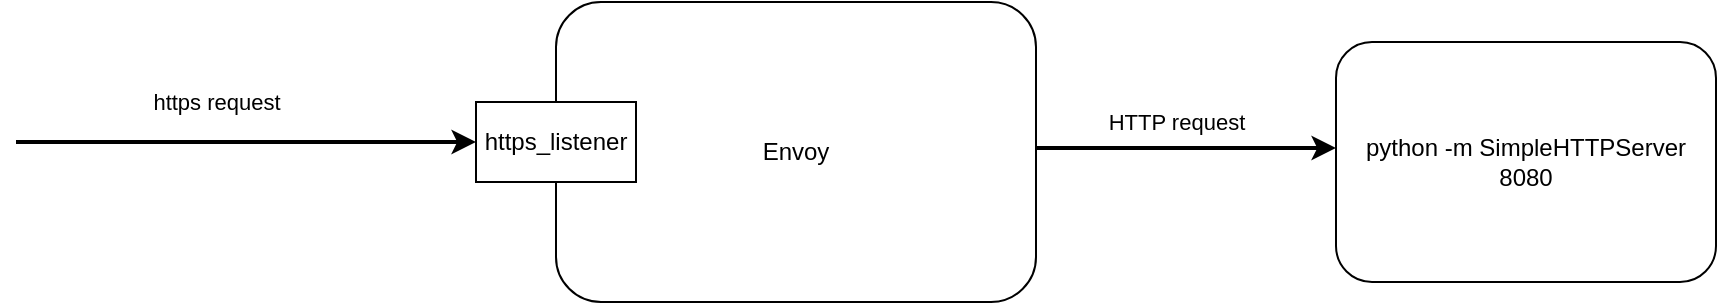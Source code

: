 <mxfile version="14.8.1" type="github" pages="10">
  <diagram id="nLtY8Hj69PPEsJg6S1ez" name="第 1 页">
    <mxGraphModel dx="1550" dy="873" grid="1" gridSize="10" guides="1" tooltips="1" connect="1" arrows="1" fold="1" page="1" pageScale="1" pageWidth="850" pageHeight="1100" math="0" shadow="0">
      <root>
        <mxCell id="0" />
        <mxCell id="1" parent="0" />
        <mxCell id="3uXViX_sLQ8wCvfZ38iT-5" value="HTTP request" style="edgeStyle=orthogonalEdgeStyle;rounded=0;orthogonalLoop=1;jettySize=auto;html=1;entryX=0;entryY=0.442;entryDx=0;entryDy=0;entryPerimeter=0;strokeWidth=2;" parent="1" source="3uXViX_sLQ8wCvfZ38iT-1" target="3uXViX_sLQ8wCvfZ38iT-3" edge="1">
          <mxGeometry x="-0.067" y="13" relative="1" as="geometry">
            <Array as="points">
              <mxPoint x="650" y="403" />
              <mxPoint x="650" y="403" />
            </Array>
            <mxPoint as="offset" />
          </mxGeometry>
        </mxCell>
        <mxCell id="3uXViX_sLQ8wCvfZ38iT-1" value="Envoy" style="rounded=1;whiteSpace=wrap;html=1;" parent="1" vertex="1">
          <mxGeometry x="330" y="330" width="240" height="150" as="geometry" />
        </mxCell>
        <mxCell id="3uXViX_sLQ8wCvfZ38iT-2" value="https_listener" style="rounded=0;whiteSpace=wrap;html=1;" parent="1" vertex="1">
          <mxGeometry x="290" y="380" width="80" height="40" as="geometry" />
        </mxCell>
        <mxCell id="3uXViX_sLQ8wCvfZ38iT-3" value="python -m SimpleHTTPServer 8080" style="rounded=1;whiteSpace=wrap;html=1;" parent="1" vertex="1">
          <mxGeometry x="720" y="350" width="190" height="120" as="geometry" />
        </mxCell>
        <mxCell id="3uXViX_sLQ8wCvfZ38iT-4" value="https request" style="endArrow=classic;html=1;entryX=0;entryY=0.5;entryDx=0;entryDy=0;strokeWidth=2;" parent="1" target="3uXViX_sLQ8wCvfZ38iT-2" edge="1">
          <mxGeometry x="-0.13" y="20" width="50" height="50" relative="1" as="geometry">
            <mxPoint x="60" y="400" as="sourcePoint" />
            <mxPoint x="190" y="380" as="targetPoint" />
            <mxPoint as="offset" />
          </mxGeometry>
        </mxCell>
      </root>
    </mxGraphModel>
  </diagram>
  <diagram id="JSiSeX8E5LV64Q3Y_AWN" name="ssl_socket:doWrite">
    <mxGraphModel dx="2400" dy="873" grid="1" gridSize="10" guides="1" tooltips="1" connect="1" arrows="1" fold="1" page="1" pageScale="1" pageWidth="850" pageHeight="1100" math="0" shadow="0">
      <root>
        <mxCell id="e7_GD7eOSDBozC1kWINu-0" />
        <mxCell id="e7_GD7eOSDBozC1kWINu-1" parent="e7_GD7eOSDBozC1kWINu-0" />
        <mxCell id="e7_GD7eOSDBozC1kWINu-14" value="&lt;font style=&quot;font-size: 14px&quot;&gt;SSL_write&lt;/font&gt;" style="edgeStyle=orthogonalEdgeStyle;rounded=0;orthogonalLoop=1;jettySize=auto;html=1;entryX=0;entryY=0.5;entryDx=0;entryDy=0;strokeWidth=2;curved=1;exitX=1;exitY=0.5;exitDx=0;exitDy=0;startArrow=none;" parent="e7_GD7eOSDBozC1kWINu-1" source="e7_GD7eOSDBozC1kWINu-15" target="e7_GD7eOSDBozC1kWINu-13" edge="1">
          <mxGeometry x="0.024" relative="1" as="geometry">
            <Array as="points">
              <mxPoint x="220" y="210" />
              <mxPoint x="520" y="210" />
            </Array>
            <mxPoint as="offset" />
          </mxGeometry>
        </mxCell>
        <mxCell id="e7_GD7eOSDBozC1kWINu-10" value="write_buffer" style="ellipse;whiteSpace=wrap;html=1;" parent="e7_GD7eOSDBozC1kWINu-1" vertex="1">
          <mxGeometry x="-40" y="290" width="120" height="80" as="geometry" />
        </mxCell>
        <mxCell id="e7_GD7eOSDBozC1kWINu-13" value="" style="ellipse;whiteSpace=wrap;html=1;" parent="e7_GD7eOSDBozC1kWINu-1" vertex="1">
          <mxGeometry x="540" y="170" width="120" height="80" as="geometry" />
        </mxCell>
        <mxCell id="e7_GD7eOSDBozC1kWINu-15" value="bytes_to_write&lt;br&gt;0-16384&lt;br&gt;byte" style="whiteSpace=wrap;html=1;aspect=fixed;" parent="e7_GD7eOSDBozC1kWINu-1" vertex="1">
          <mxGeometry x="170" y="185" width="50" height="50" as="geometry" />
        </mxCell>
        <mxCell id="e7_GD7eOSDBozC1kWINu-16" value="" style="edgeStyle=orthogonalEdgeStyle;rounded=0;orthogonalLoop=1;jettySize=auto;html=1;entryX=0;entryY=0.5;entryDx=0;entryDy=0;strokeWidth=2;curved=1;exitX=0.5;exitY=0;exitDx=0;exitDy=0;endArrow=none;" parent="e7_GD7eOSDBozC1kWINu-1" source="e7_GD7eOSDBozC1kWINu-10" target="e7_GD7eOSDBozC1kWINu-15" edge="1">
          <mxGeometry x="0.024" relative="1" as="geometry">
            <mxPoint x="120" y="270" as="sourcePoint" />
            <mxPoint x="460" y="200" as="targetPoint" />
            <Array as="points" />
            <mxPoint as="offset" />
          </mxGeometry>
        </mxCell>
      </root>
    </mxGraphModel>
  </diagram>
  <diagram id="Z9ThjN-7rH9RnOkXwcbS" name="ownImpl::add">
    <mxGraphModel dx="1550" dy="873" grid="1" gridSize="10" guides="1" tooltips="1" connect="1" arrows="1" fold="1" page="1" pageScale="1" pageWidth="850" pageHeight="1100" math="0" shadow="0">
      <root>
        <mxCell id="voqvRQoNVCqCnwEsyK4m-0" />
        <mxCell id="voqvRQoNVCqCnwEsyK4m-1" parent="voqvRQoNVCqCnwEsyK4m-0" />
        <mxCell id="voqvRQoNVCqCnwEsyK4m-2" value="slices.front()" style="rounded=1;arcSize=10;whiteSpace=wrap;html=1;align=center;" vertex="1" parent="voqvRQoNVCqCnwEsyK4m-1">
          <mxGeometry x="110" y="580" width="100" height="40" as="geometry" />
        </mxCell>
        <mxCell id="voqvRQoNVCqCnwEsyK4m-4" value="slice" style="rounded=1;arcSize=10;whiteSpace=wrap;html=1;align=center;" vertex="1" parent="voqvRQoNVCqCnwEsyK4m-1">
          <mxGeometry x="210" y="580" width="100" height="40" as="geometry" />
        </mxCell>
        <mxCell id="voqvRQoNVCqCnwEsyK4m-5" value="slices.back()" style="rounded=1;arcSize=10;whiteSpace=wrap;html=1;align=center;" vertex="1" parent="voqvRQoNVCqCnwEsyK4m-1">
          <mxGeometry x="360" y="580" width="100" height="40" as="geometry" />
        </mxCell>
        <mxCell id="voqvRQoNVCqCnwEsyK4m-6" value="" style="endArrow=none;dashed=1;html=1;dashPattern=1 3;strokeWidth=2;exitX=1;exitY=0.5;exitDx=0;exitDy=0;" edge="1" parent="voqvRQoNVCqCnwEsyK4m-1" source="voqvRQoNVCqCnwEsyK4m-4">
          <mxGeometry width="50" height="50" relative="1" as="geometry">
            <mxPoint x="310" y="630" as="sourcePoint" />
            <mxPoint x="360" y="600" as="targetPoint" />
          </mxGeometry>
        </mxCell>
        <mxCell id="7aOPlL7xpSW8owl29RFu-5" value="Slice::append()" style="edgeStyle=orthogonalEdgeStyle;rounded=0;orthogonalLoop=1;jettySize=auto;html=1;curved=1;" edge="1" parent="voqvRQoNVCqCnwEsyK4m-1" source="7aOPlL7xpSW8owl29RFu-0" target="7aOPlL7xpSW8owl29RFu-4">
          <mxGeometry x="0.049" y="10" relative="1" as="geometry">
            <mxPoint as="offset" />
          </mxGeometry>
        </mxCell>
        <mxCell id="7aOPlL7xpSW8owl29RFu-0" value="data_to_add" style="ellipse;whiteSpace=wrap;html=1;" vertex="1" parent="voqvRQoNVCqCnwEsyK4m-1">
          <mxGeometry x="791" y="410" width="120" height="40" as="geometry" />
        </mxCell>
        <mxCell id="7aOPlL7xpSW8owl29RFu-1" value="Data Size Z" style="endArrow=classic;startArrow=classic;html=1;strokeWidth=2;" edge="1" parent="voqvRQoNVCqCnwEsyK4m-1">
          <mxGeometry width="50" height="50" relative="1" as="geometry">
            <mxPoint x="791" y="470" as="sourcePoint" />
            <mxPoint x="911" y="470" as="targetPoint" />
          </mxGeometry>
        </mxCell>
        <mxCell id="7aOPlL7xpSW8owl29RFu-2" value="" style="endArrow=none;html=1;strokeWidth=2;" edge="1" parent="voqvRQoNVCqCnwEsyK4m-1">
          <mxGeometry width="50" height="50" relative="1" as="geometry">
            <mxPoint x="790" y="480" as="sourcePoint" />
            <mxPoint x="790" y="400" as="targetPoint" />
          </mxGeometry>
        </mxCell>
        <mxCell id="7aOPlL7xpSW8owl29RFu-3" value="" style="endArrow=none;html=1;strokeWidth=2;" edge="1" parent="voqvRQoNVCqCnwEsyK4m-1">
          <mxGeometry width="50" height="50" relative="1" as="geometry">
            <mxPoint x="911" y="480" as="sourcePoint" />
            <mxPoint x="911" y="400" as="targetPoint" />
          </mxGeometry>
        </mxCell>
        <mxCell id="7aOPlL7xpSW8owl29RFu-4" value="newSlice_1" style="rounded=1;arcSize=10;whiteSpace=wrap;html=1;align=center;" vertex="1" parent="voqvRQoNVCqCnwEsyK4m-1">
          <mxGeometry x="460" y="580" width="119" height="40" as="geometry" />
        </mxCell>
        <mxCell id="7aOPlL7xpSW8owl29RFu-6" value="" style="endArrow=none;html=1;strokeWidth=2;" edge="1" parent="voqvRQoNVCqCnwEsyK4m-1">
          <mxGeometry width="50" height="50" relative="1" as="geometry">
            <mxPoint x="460" y="690" as="sourcePoint" />
            <mxPoint x="460" y="560" as="targetPoint" />
          </mxGeometry>
        </mxCell>
        <mxCell id="7aOPlL7xpSW8owl29RFu-7" value="" style="endArrow=none;html=1;strokeWidth=2;" edge="1" parent="voqvRQoNVCqCnwEsyK4m-1">
          <mxGeometry width="50" height="50" relative="1" as="geometry">
            <mxPoint x="579" y="660" as="sourcePoint" />
            <mxPoint x="579" y="560" as="targetPoint" />
          </mxGeometry>
        </mxCell>
        <mxCell id="7aOPlL7xpSW8owl29RFu-8" value="1-16384byte" style="endArrow=classic;startArrow=classic;html=1;strokeWidth=2;" edge="1" parent="voqvRQoNVCqCnwEsyK4m-1">
          <mxGeometry width="50" height="50" relative="1" as="geometry">
            <mxPoint x="460" y="640" as="sourcePoint" />
            <mxPoint x="580" y="640" as="targetPoint" />
          </mxGeometry>
        </mxCell>
        <mxCell id="7aOPlL7xpSW8owl29RFu-9" value="newSlice_N" style="rounded=1;arcSize=10;whiteSpace=wrap;html=1;align=center;" vertex="1" parent="voqvRQoNVCqCnwEsyK4m-1">
          <mxGeometry x="630" y="580" width="119" height="40" as="geometry" />
        </mxCell>
        <mxCell id="7aOPlL7xpSW8owl29RFu-10" value="" style="endArrow=none;dashed=1;html=1;dashPattern=1 3;strokeWidth=2;exitX=1;exitY=0.5;exitDx=0;exitDy=0;" edge="1" parent="voqvRQoNVCqCnwEsyK4m-1">
          <mxGeometry width="50" height="50" relative="1" as="geometry">
            <mxPoint x="579" y="601" as="sourcePoint" />
            <mxPoint x="629" y="601" as="targetPoint" />
          </mxGeometry>
        </mxCell>
        <mxCell id="7aOPlL7xpSW8owl29RFu-11" value="" style="endArrow=none;html=1;strokeWidth=2;" edge="1" parent="voqvRQoNVCqCnwEsyK4m-1">
          <mxGeometry width="50" height="50" relative="1" as="geometry">
            <mxPoint x="749" y="690" as="sourcePoint" />
            <mxPoint x="749" y="560" as="targetPoint" />
          </mxGeometry>
        </mxCell>
        <mxCell id="7aOPlL7xpSW8owl29RFu-13" value="Data Size Z" style="endArrow=classic;startArrow=classic;html=1;strokeWidth=2;" edge="1" parent="voqvRQoNVCqCnwEsyK4m-1">
          <mxGeometry width="50" height="50" relative="1" as="geometry">
            <mxPoint x="459" y="670" as="sourcePoint" />
            <mxPoint x="750" y="670" as="targetPoint" />
          </mxGeometry>
        </mxCell>
      </root>
    </mxGraphModel>
  </diagram>
  <diagram id="JiRQma36DXL6pRSdFL76" name="ownImpl::prepend">
    <mxGraphModel dx="1069" dy="602" grid="1" gridSize="10" guides="1" tooltips="1" connect="1" arrows="1" fold="1" page="1" pageScale="1" pageWidth="850" pageHeight="1100" math="0" shadow="0">
      <root>
        <mxCell id="SzzxfLrD2K4wg-JrtDp_-0" />
        <mxCell id="SzzxfLrD2K4wg-JrtDp_-1" parent="SzzxfLrD2K4wg-JrtDp_-0" />
        <mxCell id="lIyY_EF6T0hws5WLEW1w-0" value="slices.front()" style="rounded=1;arcSize=10;whiteSpace=wrap;html=1;align=center;" vertex="1" parent="SzzxfLrD2K4wg-JrtDp_-1">
          <mxGeometry x="600" y="520" width="100" height="40" as="geometry" />
        </mxCell>
        <mxCell id="lIyY_EF6T0hws5WLEW1w-1" value="slice" style="rounded=1;arcSize=10;whiteSpace=wrap;html=1;align=center;" vertex="1" parent="SzzxfLrD2K4wg-JrtDp_-1">
          <mxGeometry x="700" y="520" width="100" height="40" as="geometry" />
        </mxCell>
        <mxCell id="lIyY_EF6T0hws5WLEW1w-2" value="slices.back()" style="rounded=1;arcSize=10;whiteSpace=wrap;html=1;align=center;" vertex="1" parent="SzzxfLrD2K4wg-JrtDp_-1">
          <mxGeometry x="850" y="520" width="100" height="40" as="geometry" />
        </mxCell>
        <mxCell id="lIyY_EF6T0hws5WLEW1w-3" value="" style="endArrow=none;dashed=1;html=1;dashPattern=1 3;strokeWidth=2;exitX=1;exitY=0.5;exitDx=0;exitDy=0;" edge="1" parent="SzzxfLrD2K4wg-JrtDp_-1" source="lIyY_EF6T0hws5WLEW1w-1">
          <mxGeometry width="50" height="50" relative="1" as="geometry">
            <mxPoint x="800" y="570" as="sourcePoint" />
            <mxPoint x="850" y="540" as="targetPoint" />
          </mxGeometry>
        </mxCell>
        <mxCell id="lIyY_EF6T0hws5WLEW1w-17" value="slice::prepend" style="edgeStyle=orthogonalEdgeStyle;curved=1;rounded=0;orthogonalLoop=1;jettySize=auto;html=1;entryX=0.415;entryY=0.047;entryDx=0;entryDy=0;entryPerimeter=0;" edge="1" parent="SzzxfLrD2K4wg-JrtDp_-1" source="lIyY_EF6T0hws5WLEW1w-5" target="lIyY_EF6T0hws5WLEW1w-13">
          <mxGeometry relative="1" as="geometry" />
        </mxCell>
        <mxCell id="lIyY_EF6T0hws5WLEW1w-5" value="data_to_add" style="ellipse;whiteSpace=wrap;html=1;" vertex="1" parent="SzzxfLrD2K4wg-JrtDp_-1">
          <mxGeometry x="642" y="350" width="120" height="40" as="geometry" />
        </mxCell>
        <mxCell id="lIyY_EF6T0hws5WLEW1w-6" value="Data Size Z" style="endArrow=classic;startArrow=classic;html=1;strokeWidth=2;" edge="1" parent="SzzxfLrD2K4wg-JrtDp_-1">
          <mxGeometry width="50" height="50" relative="1" as="geometry">
            <mxPoint x="642" y="410" as="sourcePoint" />
            <mxPoint x="762" y="410" as="targetPoint" />
          </mxGeometry>
        </mxCell>
        <mxCell id="lIyY_EF6T0hws5WLEW1w-7" value="" style="endArrow=none;html=1;strokeWidth=2;" edge="1" parent="SzzxfLrD2K4wg-JrtDp_-1">
          <mxGeometry width="50" height="50" relative="1" as="geometry">
            <mxPoint x="641" y="420" as="sourcePoint" />
            <mxPoint x="641" y="340" as="targetPoint" />
          </mxGeometry>
        </mxCell>
        <mxCell id="lIyY_EF6T0hws5WLEW1w-8" value="" style="endArrow=none;html=1;strokeWidth=2;" edge="1" parent="SzzxfLrD2K4wg-JrtDp_-1">
          <mxGeometry width="50" height="50" relative="1" as="geometry">
            <mxPoint x="762" y="420" as="sourcePoint" />
            <mxPoint x="762" y="340" as="targetPoint" />
          </mxGeometry>
        </mxCell>
        <mxCell id="lIyY_EF6T0hws5WLEW1w-9" value="newSlice_N" style="rounded=1;arcSize=10;whiteSpace=wrap;html=1;align=center;" vertex="1" parent="SzzxfLrD2K4wg-JrtDp_-1">
          <mxGeometry x="311" y="520" width="119" height="40" as="geometry" />
        </mxCell>
        <mxCell id="lIyY_EF6T0hws5WLEW1w-10" value="" style="endArrow=none;html=1;strokeWidth=2;" edge="1" parent="SzzxfLrD2K4wg-JrtDp_-1">
          <mxGeometry width="50" height="50" relative="1" as="geometry">
            <mxPoint x="311" y="630" as="sourcePoint" />
            <mxPoint x="311" y="500" as="targetPoint" />
          </mxGeometry>
        </mxCell>
        <mxCell id="lIyY_EF6T0hws5WLEW1w-11" value="" style="endArrow=none;html=1;strokeWidth=2;" edge="1" parent="SzzxfLrD2K4wg-JrtDp_-1">
          <mxGeometry width="50" height="50" relative="1" as="geometry">
            <mxPoint x="430" y="600" as="sourcePoint" />
            <mxPoint x="430" y="500" as="targetPoint" />
          </mxGeometry>
        </mxCell>
        <mxCell id="lIyY_EF6T0hws5WLEW1w-12" value="1-16384byte" style="endArrow=classic;startArrow=classic;html=1;strokeWidth=2;" edge="1" parent="SzzxfLrD2K4wg-JrtDp_-1">
          <mxGeometry width="50" height="50" relative="1" as="geometry">
            <mxPoint x="311" y="580" as="sourcePoint" />
            <mxPoint x="431" y="580" as="targetPoint" />
          </mxGeometry>
        </mxCell>
        <mxCell id="lIyY_EF6T0hws5WLEW1w-13" value="newSlice_1" style="rounded=1;arcSize=10;whiteSpace=wrap;html=1;align=center;" vertex="1" parent="SzzxfLrD2K4wg-JrtDp_-1">
          <mxGeometry x="481" y="520" width="119" height="40" as="geometry" />
        </mxCell>
        <mxCell id="lIyY_EF6T0hws5WLEW1w-14" value="" style="endArrow=none;dashed=1;html=1;dashPattern=1 3;strokeWidth=2;exitX=1;exitY=0.5;exitDx=0;exitDy=0;" edge="1" parent="SzzxfLrD2K4wg-JrtDp_-1">
          <mxGeometry width="50" height="50" relative="1" as="geometry">
            <mxPoint x="430" y="541" as="sourcePoint" />
            <mxPoint x="480" y="541" as="targetPoint" />
          </mxGeometry>
        </mxCell>
        <mxCell id="lIyY_EF6T0hws5WLEW1w-15" value="" style="endArrow=none;html=1;strokeWidth=2;" edge="1" parent="SzzxfLrD2K4wg-JrtDp_-1">
          <mxGeometry width="50" height="50" relative="1" as="geometry">
            <mxPoint x="600" y="630" as="sourcePoint" />
            <mxPoint x="600" y="500" as="targetPoint" />
          </mxGeometry>
        </mxCell>
        <mxCell id="lIyY_EF6T0hws5WLEW1w-16" value="Data Size Z" style="endArrow=classic;startArrow=classic;html=1;strokeWidth=2;" edge="1" parent="SzzxfLrD2K4wg-JrtDp_-1">
          <mxGeometry width="50" height="50" relative="1" as="geometry">
            <mxPoint x="310" y="610" as="sourcePoint" />
            <mxPoint x="601" y="610" as="targetPoint" />
          </mxGeometry>
        </mxCell>
      </root>
    </mxGraphModel>
  </diagram>
  <diagram id="sp30x4j-ctsvO8vTW5uF" name="ownimpl::copyOut">
    <mxGraphModel dx="1069" dy="602" grid="1" gridSize="10" guides="1" tooltips="1" connect="1" arrows="1" fold="1" page="1" pageScale="1" pageWidth="850" pageHeight="1100" math="0" shadow="0">
      <root>
        <mxCell id="i_8607SwSdhz3Q7oaICT-0" />
        <mxCell id="i_8607SwSdhz3Q7oaICT-1" parent="i_8607SwSdhz3Q7oaICT-0" />
        <mxCell id="NegPWEGKiHEjsJzOgcXM-2" value="memcpy loop1" style="edgeStyle=none;rounded=0;orthogonalLoop=1;jettySize=auto;html=1;entryX=0.172;entryY=-0.015;entryDx=0;entryDy=0;entryPerimeter=0;" edge="1" parent="i_8607SwSdhz3Q7oaICT-1" source="FY75fI-gNinmKitaBytg-0" target="FY75fI-gNinmKitaBytg-8">
          <mxGeometry relative="1" as="geometry" />
        </mxCell>
        <mxCell id="FY75fI-gNinmKitaBytg-0" value="slices.front()" style="rounded=1;arcSize=10;whiteSpace=wrap;html=1;align=center;" vertex="1" parent="i_8607SwSdhz3Q7oaICT-1">
          <mxGeometry x="200" y="310" width="100" height="40" as="geometry" />
        </mxCell>
        <mxCell id="NegPWEGKiHEjsJzOgcXM-3" value="memcpy loop2" style="edgeStyle=none;rounded=0;orthogonalLoop=1;jettySize=auto;html=1;entryX=0.5;entryY=0;entryDx=0;entryDy=0;" edge="1" parent="i_8607SwSdhz3Q7oaICT-1" source="FY75fI-gNinmKitaBytg-1" target="FY75fI-gNinmKitaBytg-8">
          <mxGeometry relative="1" as="geometry" />
        </mxCell>
        <mxCell id="FY75fI-gNinmKitaBytg-1" value="slice" style="rounded=1;arcSize=10;whiteSpace=wrap;html=1;align=center;" vertex="1" parent="i_8607SwSdhz3Q7oaICT-1">
          <mxGeometry x="300" y="310" width="100" height="40" as="geometry" />
        </mxCell>
        <mxCell id="FY75fI-gNinmKitaBytg-2" value="slices.back()" style="rounded=1;arcSize=10;whiteSpace=wrap;html=1;align=center;" vertex="1" parent="i_8607SwSdhz3Q7oaICT-1">
          <mxGeometry x="620" y="310" width="100" height="40" as="geometry" />
        </mxCell>
        <mxCell id="FY75fI-gNinmKitaBytg-3" value="" style="endArrow=none;dashed=1;html=1;dashPattern=1 3;strokeWidth=2;exitX=1;exitY=0.5;exitDx=0;exitDy=0;" edge="1" parent="i_8607SwSdhz3Q7oaICT-1" source="FY75fI-gNinmKitaBytg-1">
          <mxGeometry width="50" height="50" relative="1" as="geometry">
            <mxPoint x="400" y="360" as="sourcePoint" />
            <mxPoint x="450" y="330" as="targetPoint" />
          </mxGeometry>
        </mxCell>
        <mxCell id="FY75fI-gNinmKitaBytg-8" value="slice" style="rounded=1;arcSize=10;whiteSpace=wrap;html=1;align=center;" vertex="1" parent="i_8607SwSdhz3Q7oaICT-1">
          <mxGeometry x="200" y="460" width="300" height="40" as="geometry" />
        </mxCell>
        <mxCell id="FY75fI-gNinmKitaBytg-9" value="" style="endArrow=none;html=1;strokeWidth=2;" edge="1" parent="i_8607SwSdhz3Q7oaICT-1">
          <mxGeometry width="50" height="50" relative="1" as="geometry">
            <mxPoint x="200" y="540" as="sourcePoint" />
            <mxPoint x="200" y="460" as="targetPoint" />
          </mxGeometry>
        </mxCell>
        <mxCell id="FY75fI-gNinmKitaBytg-11" value="" style="endArrow=none;html=1;strokeWidth=2;" edge="1" parent="i_8607SwSdhz3Q7oaICT-1">
          <mxGeometry width="50" height="50" relative="1" as="geometry">
            <mxPoint x="500" y="540" as="sourcePoint" />
            <mxPoint x="500" y="460" as="targetPoint" />
          </mxGeometry>
        </mxCell>
        <mxCell id="NegPWEGKiHEjsJzOgcXM-0" value="Data Size Z" style="endArrow=classic;startArrow=classic;html=1;strokeWidth=2;" edge="1" parent="i_8607SwSdhz3Q7oaICT-1">
          <mxGeometry width="50" height="50" relative="1" as="geometry">
            <mxPoint x="200" y="520" as="sourcePoint" />
            <mxPoint x="500" y="520" as="targetPoint" />
          </mxGeometry>
        </mxCell>
        <mxCell id="NegPWEGKiHEjsJzOgcXM-9" value="memcpy loopN" style="edgeStyle=none;rounded=0;orthogonalLoop=1;jettySize=auto;html=1;" edge="1" parent="i_8607SwSdhz3Q7oaICT-1" source="NegPWEGKiHEjsJzOgcXM-6">
          <mxGeometry relative="1" as="geometry">
            <mxPoint x="500" y="460" as="targetPoint" />
          </mxGeometry>
        </mxCell>
        <mxCell id="NegPWEGKiHEjsJzOgcXM-6" value="slice" style="rounded=1;arcSize=10;whiteSpace=wrap;html=1;align=center;" vertex="1" parent="i_8607SwSdhz3Q7oaICT-1">
          <mxGeometry x="450" y="310" width="100" height="40" as="geometry" />
        </mxCell>
        <mxCell id="NegPWEGKiHEjsJzOgcXM-8" value="" style="endArrow=none;dashed=1;html=1;dashPattern=1 3;strokeWidth=2;exitX=1;exitY=0.5;exitDx=0;exitDy=0;entryX=0;entryY=0.5;entryDx=0;entryDy=0;" edge="1" parent="i_8607SwSdhz3Q7oaICT-1" target="FY75fI-gNinmKitaBytg-2">
          <mxGeometry width="50" height="50" relative="1" as="geometry">
            <mxPoint x="550" y="329.71" as="sourcePoint" />
            <mxPoint x="600" y="329.71" as="targetPoint" />
          </mxGeometry>
        </mxCell>
      </root>
    </mxGraphModel>
  </diagram>
  <diagram id="yDIp_sftI2oEK5RTcYRx" name="OwnedImpl::drain">
    <mxGraphModel dx="1550" dy="873" grid="1" gridSize="10" guides="1" tooltips="1" connect="1" arrows="1" fold="1" page="1" pageScale="1" pageWidth="850" pageHeight="1100" math="0" shadow="0">
      <root>
        <mxCell id="xU3exdn7NyYoEtUYCjb5-0" />
        <mxCell id="xU3exdn7NyYoEtUYCjb5-1" parent="xU3exdn7NyYoEtUYCjb5-0" />
        <mxCell id="TKCkRpzbSuprGV90uNnj-1" value="slice" style="rounded=1;arcSize=10;whiteSpace=wrap;html=1;align=center;" vertex="1" parent="xU3exdn7NyYoEtUYCjb5-1">
          <mxGeometry x="600" y="520" width="100" height="40" as="geometry" />
        </mxCell>
        <mxCell id="TKCkRpzbSuprGV90uNnj-2" value="slices.back()" style="rounded=1;arcSize=10;whiteSpace=wrap;html=1;align=center;" vertex="1" parent="xU3exdn7NyYoEtUYCjb5-1">
          <mxGeometry x="780" y="520" width="100" height="40" as="geometry" />
        </mxCell>
        <mxCell id="TKCkRpzbSuprGV90uNnj-3" value="" style="endArrow=none;dashed=1;html=1;dashPattern=1 3;strokeWidth=2;exitX=1;exitY=0.5;exitDx=0;exitDy=0;entryX=0;entryY=0.5;entryDx=0;entryDy=0;" edge="1" parent="xU3exdn7NyYoEtUYCjb5-1" source="TKCkRpzbSuprGV90uNnj-1" target="TKCkRpzbSuprGV90uNnj-2">
          <mxGeometry width="50" height="50" relative="1" as="geometry">
            <mxPoint x="800" y="570" as="sourcePoint" />
            <mxPoint x="770" y="540" as="targetPoint" />
          </mxGeometry>
        </mxCell>
        <mxCell id="TKCkRpzbSuprGV90uNnj-22" value="slices_.pop_front()" style="edgeStyle=orthogonalEdgeStyle;curved=1;rounded=0;orthogonalLoop=1;jettySize=auto;html=1;exitX=0.5;exitY=0;exitDx=0;exitDy=0;" edge="1" parent="xU3exdn7NyYoEtUYCjb5-1" source="TKCkRpzbSuprGV90uNnj-9">
          <mxGeometry x="-0.252" y="-9" relative="1" as="geometry">
            <mxPoint x="240" y="410" as="targetPoint" />
            <Array as="points">
              <mxPoint x="371" y="410" />
            </Array>
            <mxPoint x="1" as="offset" />
          </mxGeometry>
        </mxCell>
        <mxCell id="TKCkRpzbSuprGV90uNnj-9" value="slice.front()" style="rounded=1;arcSize=10;whiteSpace=wrap;html=1;align=center;" vertex="1" parent="xU3exdn7NyYoEtUYCjb5-1">
          <mxGeometry x="311" y="520" width="119" height="40" as="geometry" />
        </mxCell>
        <mxCell id="TKCkRpzbSuprGV90uNnj-10" value="" style="endArrow=none;html=1;strokeWidth=2;" edge="1" parent="xU3exdn7NyYoEtUYCjb5-1">
          <mxGeometry width="50" height="50" relative="1" as="geometry">
            <mxPoint x="311" y="630" as="sourcePoint" />
            <mxPoint x="311" y="500" as="targetPoint" />
          </mxGeometry>
        </mxCell>
        <mxCell id="TKCkRpzbSuprGV90uNnj-11" value="" style="endArrow=none;html=1;strokeWidth=2;" edge="1" parent="xU3exdn7NyYoEtUYCjb5-1">
          <mxGeometry width="50" height="50" relative="1" as="geometry">
            <mxPoint x="430.0" y="600" as="sourcePoint" />
            <mxPoint x="430.0" y="500" as="targetPoint" />
          </mxGeometry>
        </mxCell>
        <mxCell id="TKCkRpzbSuprGV90uNnj-12" value="1-16384byte" style="endArrow=classic;startArrow=classic;html=1;strokeWidth=2;" edge="1" parent="xU3exdn7NyYoEtUYCjb5-1">
          <mxGeometry width="50" height="50" relative="1" as="geometry">
            <mxPoint x="311" y="580" as="sourcePoint" />
            <mxPoint x="431" y="580" as="targetPoint" />
          </mxGeometry>
        </mxCell>
        <mxCell id="TKCkRpzbSuprGV90uNnj-13" value="sliceN" style="rounded=1;arcSize=10;whiteSpace=wrap;html=1;align=center;" vertex="1" parent="xU3exdn7NyYoEtUYCjb5-1">
          <mxGeometry x="481" y="520" width="119" height="40" as="geometry" />
        </mxCell>
        <mxCell id="TKCkRpzbSuprGV90uNnj-14" value="" style="endArrow=none;dashed=1;html=1;dashPattern=1 3;strokeWidth=2;exitX=1;exitY=0.5;exitDx=0;exitDy=0;" edge="1" parent="xU3exdn7NyYoEtUYCjb5-1">
          <mxGeometry width="50" height="50" relative="1" as="geometry">
            <mxPoint x="430.0" y="541" as="sourcePoint" />
            <mxPoint x="480.0" y="541" as="targetPoint" />
          </mxGeometry>
        </mxCell>
        <mxCell id="TKCkRpzbSuprGV90uNnj-15" value="" style="endArrow=none;html=1;strokeWidth=2;" edge="1" parent="xU3exdn7NyYoEtUYCjb5-1">
          <mxGeometry width="50" height="50" relative="1" as="geometry">
            <mxPoint x="630.0" y="630" as="sourcePoint" />
            <mxPoint x="630.0" y="500" as="targetPoint" />
          </mxGeometry>
        </mxCell>
        <mxCell id="TKCkRpzbSuprGV90uNnj-16" value="Data to drain" style="endArrow=classic;startArrow=classic;html=1;strokeWidth=2;" edge="1" parent="xU3exdn7NyYoEtUYCjb5-1">
          <mxGeometry width="50" height="50" relative="1" as="geometry">
            <mxPoint x="310" y="610" as="sourcePoint" />
            <mxPoint x="630" y="610" as="targetPoint" />
          </mxGeometry>
        </mxCell>
        <mxCell id="TKCkRpzbSuprGV90uNnj-25" value="slice.drain()" style="edgeStyle=orthogonalEdgeStyle;curved=1;rounded=0;orthogonalLoop=1;jettySize=auto;html=1;exitX=0.5;exitY=0;exitDx=0;exitDy=0;" edge="1" parent="xU3exdn7NyYoEtUYCjb5-1">
          <mxGeometry x="-0.252" y="-9" relative="1" as="geometry">
            <mxPoint x="611.5" y="520" as="sourcePoint" />
            <mxPoint x="481" y="410" as="targetPoint" />
            <Array as="points">
              <mxPoint x="612" y="410" />
            </Array>
            <mxPoint x="1" as="offset" />
          </mxGeometry>
        </mxCell>
      </root>
    </mxGraphModel>
  </diagram>
  <diagram id="o88EIYQz41_CWDCx41Zr" name="OwnedImpl::linearize">
    <mxGraphModel dx="2400" dy="873" grid="1" gridSize="10" guides="1" tooltips="1" connect="1" arrows="1" fold="1" page="1" pageScale="1" pageWidth="850" pageHeight="1100" math="0" shadow="0">
      <root>
        <mxCell id="WDnEe8obuGOZNA_i6dYz-0" />
        <mxCell id="WDnEe8obuGOZNA_i6dYz-1" parent="WDnEe8obuGOZNA_i6dYz-0" />
        <mxCell id="esePFjQ_IqW-YU67ZgAo-13" value="memcpy loop1" style="edgeStyle=none;rounded=0;orthogonalLoop=1;jettySize=auto;html=1;entryX=0.172;entryY=-0.015;entryDx=0;entryDy=0;entryPerimeter=0;" edge="1" parent="WDnEe8obuGOZNA_i6dYz-1" source="esePFjQ_IqW-YU67ZgAo-14" target="esePFjQ_IqW-YU67ZgAo-19">
          <mxGeometry relative="1" as="geometry" />
        </mxCell>
        <mxCell id="esePFjQ_IqW-YU67ZgAo-14" value="slices.front()" style="rounded=1;arcSize=10;whiteSpace=wrap;html=1;align=center;" vertex="1" parent="WDnEe8obuGOZNA_i6dYz-1">
          <mxGeometry x="360" y="200" width="100" height="40" as="geometry" />
        </mxCell>
        <mxCell id="esePFjQ_IqW-YU67ZgAo-15" value="memcpy loop2" style="edgeStyle=none;rounded=0;orthogonalLoop=1;jettySize=auto;html=1;entryX=0.5;entryY=0;entryDx=0;entryDy=0;" edge="1" parent="WDnEe8obuGOZNA_i6dYz-1" source="esePFjQ_IqW-YU67ZgAo-16" target="esePFjQ_IqW-YU67ZgAo-19">
          <mxGeometry relative="1" as="geometry" />
        </mxCell>
        <mxCell id="esePFjQ_IqW-YU67ZgAo-16" value="slice2&amp;nbsp;" style="rounded=1;arcSize=10;whiteSpace=wrap;html=1;align=center;" vertex="1" parent="WDnEe8obuGOZNA_i6dYz-1">
          <mxGeometry x="460" y="200" width="100" height="40" as="geometry" />
        </mxCell>
        <mxCell id="esePFjQ_IqW-YU67ZgAo-17" value="slices.back()" style="rounded=1;arcSize=10;whiteSpace=wrap;html=1;align=center;" vertex="1" parent="WDnEe8obuGOZNA_i6dYz-1">
          <mxGeometry x="780" y="200" width="100" height="40" as="geometry" />
        </mxCell>
        <mxCell id="esePFjQ_IqW-YU67ZgAo-18" value="" style="endArrow=none;dashed=1;html=1;dashPattern=1 3;strokeWidth=2;exitX=1;exitY=0.5;exitDx=0;exitDy=0;" edge="1" parent="WDnEe8obuGOZNA_i6dYz-1" source="esePFjQ_IqW-YU67ZgAo-16">
          <mxGeometry width="50" height="50" relative="1" as="geometry">
            <mxPoint x="560" y="250" as="sourcePoint" />
            <mxPoint x="610.0" y="220.0" as="targetPoint" />
          </mxGeometry>
        </mxCell>
        <mxCell id="U7QkGbkKPfvEyQ62S23z-17" value="4.slices_.emplace_front()" style="edgeStyle=orthogonalEdgeStyle;curved=1;rounded=0;sketch=0;orthogonalLoop=1;jettySize=auto;html=1;entryX=0;entryY=0.5;entryDx=0;entryDy=0;" edge="1" parent="WDnEe8obuGOZNA_i6dYz-1" target="esePFjQ_IqW-YU67ZgAo-14">
          <mxGeometry x="-0.105" relative="1" as="geometry">
            <mxPoint x="350" y="430" as="sourcePoint" />
            <Array as="points">
              <mxPoint x="270" y="430" />
              <mxPoint x="270" y="220" />
            </Array>
            <mxPoint as="offset" />
          </mxGeometry>
        </mxCell>
        <mxCell id="esePFjQ_IqW-YU67ZgAo-19" value="New slice" style="rounded=1;arcSize=10;whiteSpace=wrap;html=1;align=center;" vertex="1" parent="WDnEe8obuGOZNA_i6dYz-1">
          <mxGeometry x="359.5" y="410" width="300" height="40" as="geometry" />
        </mxCell>
        <mxCell id="esePFjQ_IqW-YU67ZgAo-20" value="" style="endArrow=none;html=1;strokeWidth=2;" edge="1" parent="WDnEe8obuGOZNA_i6dYz-1">
          <mxGeometry width="50" height="50" relative="1" as="geometry">
            <mxPoint x="359.5" y="490" as="sourcePoint" />
            <mxPoint x="359.5" y="410" as="targetPoint" />
          </mxGeometry>
        </mxCell>
        <mxCell id="esePFjQ_IqW-YU67ZgAo-21" value="" style="endArrow=none;html=1;strokeWidth=2;" edge="1" parent="WDnEe8obuGOZNA_i6dYz-1">
          <mxGeometry width="50" height="50" relative="1" as="geometry">
            <mxPoint x="659.5" y="490" as="sourcePoint" />
            <mxPoint x="659.5" y="410" as="targetPoint" />
          </mxGeometry>
        </mxCell>
        <mxCell id="esePFjQ_IqW-YU67ZgAo-22" value="Data Size Z" style="endArrow=classic;startArrow=classic;html=1;strokeWidth=2;" edge="1" parent="WDnEe8obuGOZNA_i6dYz-1">
          <mxGeometry width="50" height="50" relative="1" as="geometry">
            <mxPoint x="359.5" y="470" as="sourcePoint" />
            <mxPoint x="659.5" y="470" as="targetPoint" />
          </mxGeometry>
        </mxCell>
        <mxCell id="esePFjQ_IqW-YU67ZgAo-23" value="memcpy loopN" style="edgeStyle=none;rounded=0;orthogonalLoop=1;jettySize=auto;html=1;" edge="1" parent="WDnEe8obuGOZNA_i6dYz-1" source="esePFjQ_IqW-YU67ZgAo-24">
          <mxGeometry relative="1" as="geometry">
            <mxPoint x="660" y="410" as="targetPoint" />
          </mxGeometry>
        </mxCell>
        <mxCell id="esePFjQ_IqW-YU67ZgAo-24" value="sliceN" style="rounded=1;arcSize=10;whiteSpace=wrap;html=1;align=center;" vertex="1" parent="WDnEe8obuGOZNA_i6dYz-1">
          <mxGeometry x="610" y="200" width="100" height="40" as="geometry" />
        </mxCell>
        <mxCell id="esePFjQ_IqW-YU67ZgAo-25" value="" style="endArrow=none;dashed=1;html=1;dashPattern=1 3;strokeWidth=2;exitX=1;exitY=0.5;exitDx=0;exitDy=0;entryX=0;entryY=0.5;entryDx=0;entryDy=0;" edge="1" parent="WDnEe8obuGOZNA_i6dYz-1" target="esePFjQ_IqW-YU67ZgAo-17">
          <mxGeometry width="50" height="50" relative="1" as="geometry">
            <mxPoint x="710.0" y="219.71" as="sourcePoint" />
            <mxPoint x="760" y="219.71" as="targetPoint" />
          </mxGeometry>
        </mxCell>
        <mxCell id="U7QkGbkKPfvEyQ62S23z-15" value="2.slice(data)" style="edgeStyle=orthogonalEdgeStyle;curved=1;rounded=0;orthogonalLoop=1;jettySize=auto;html=1;" edge="1" parent="WDnEe8obuGOZNA_i6dYz-1" source="U7QkGbkKPfvEyQ62S23z-0" target="esePFjQ_IqW-YU67ZgAo-19">
          <mxGeometry relative="1" as="geometry">
            <Array as="points">
              <mxPoint x="-94" y="430" />
            </Array>
          </mxGeometry>
        </mxCell>
        <mxCell id="U7QkGbkKPfvEyQ62S23z-0" value="data_to_linearize" style="ellipse;whiteSpace=wrap;html=1;" vertex="1" parent="WDnEe8obuGOZNA_i6dYz-1">
          <mxGeometry x="-190" y="255" width="191" height="60" as="geometry" />
        </mxCell>
        <mxCell id="U7QkGbkKPfvEyQ62S23z-1" value="Data Size Z" style="endArrow=classic;startArrow=classic;html=1;strokeWidth=2;" edge="1" parent="WDnEe8obuGOZNA_i6dYz-1">
          <mxGeometry width="50" height="50" relative="1" as="geometry">
            <mxPoint x="-190" y="335" as="sourcePoint" />
            <mxPoint x="1" y="335" as="targetPoint" />
          </mxGeometry>
        </mxCell>
        <mxCell id="U7QkGbkKPfvEyQ62S23z-2" value="" style="endArrow=none;html=1;strokeWidth=2;" edge="1" parent="WDnEe8obuGOZNA_i6dYz-1">
          <mxGeometry width="50" height="50" relative="1" as="geometry">
            <mxPoint x="-190" y="345" as="sourcePoint" />
            <mxPoint x="-190" y="265" as="targetPoint" />
          </mxGeometry>
        </mxCell>
        <mxCell id="U7QkGbkKPfvEyQ62S23z-3" value="" style="endArrow=none;html=1;strokeWidth=2;" edge="1" parent="WDnEe8obuGOZNA_i6dYz-1">
          <mxGeometry width="50" height="50" relative="1" as="geometry">
            <mxPoint x="1" y="345" as="sourcePoint" />
            <mxPoint x="1" y="265" as="targetPoint" />
          </mxGeometry>
        </mxCell>
        <mxCell id="U7QkGbkKPfvEyQ62S23z-11" value="slices.front()" style="rounded=1;arcSize=10;whiteSpace=wrap;html=1;align=center;" vertex="1" parent="WDnEe8obuGOZNA_i6dYz-1">
          <mxGeometry x="130" y="280" width="100" height="40" as="geometry" />
        </mxCell>
        <mxCell id="U7QkGbkKPfvEyQ62S23z-16" value="&lt;b&gt;1.compare&lt;/b&gt;" style="endArrow=classic;startArrow=classic;html=1;strokeWidth=2;sketch=1;" edge="1" parent="WDnEe8obuGOZNA_i6dYz-1">
          <mxGeometry width="50" height="50" relative="1" as="geometry">
            <mxPoint x="20" y="299.5" as="sourcePoint" />
            <mxPoint x="120" y="299.5" as="targetPoint" />
          </mxGeometry>
        </mxCell>
        <mxCell id="U7QkGbkKPfvEyQ62S23z-27" value="" style="shape=curlyBracket;whiteSpace=wrap;html=1;rounded=1;flipH=1;rotation=-90;horizontal=1;" vertex="1" parent="WDnEe8obuGOZNA_i6dYz-1">
          <mxGeometry x="502" y="-2.5" width="20" height="300" as="geometry" />
        </mxCell>
        <mxCell id="U7QkGbkKPfvEyQ62S23z-28" value="3.drain" style="text;html=1;strokeColor=none;fillColor=none;align=center;verticalAlign=middle;whiteSpace=wrap;rounded=0;" vertex="1" parent="WDnEe8obuGOZNA_i6dYz-1">
          <mxGeometry x="492" y="110" width="40" height="20" as="geometry" />
        </mxCell>
        <mxCell id="U7QkGbkKPfvEyQ62S23z-31" value="slices.back()" style="rounded=1;arcSize=10;whiteSpace=wrap;html=1;align=center;" vertex="1" parent="WDnEe8obuGOZNA_i6dYz-1">
          <mxGeometry x="780" y="600" width="100" height="40" as="geometry" />
        </mxCell>
        <mxCell id="U7QkGbkKPfvEyQ62S23z-33" value="sliceN" style="rounded=1;arcSize=10;whiteSpace=wrap;html=1;align=center;" vertex="1" parent="WDnEe8obuGOZNA_i6dYz-1">
          <mxGeometry x="610" y="600" width="100" height="40" as="geometry" />
        </mxCell>
        <mxCell id="U7QkGbkKPfvEyQ62S23z-34" value="" style="endArrow=none;dashed=1;html=1;dashPattern=1 3;strokeWidth=2;exitX=1;exitY=0.5;exitDx=0;exitDy=0;entryX=0;entryY=0.5;entryDx=0;entryDy=0;" edge="1" parent="WDnEe8obuGOZNA_i6dYz-1" target="U7QkGbkKPfvEyQ62S23z-31">
          <mxGeometry width="50" height="50" relative="1" as="geometry">
            <mxPoint x="710" y="619.71" as="sourcePoint" />
            <mxPoint x="760" y="619.71" as="targetPoint" />
          </mxGeometry>
        </mxCell>
        <mxCell id="U7QkGbkKPfvEyQ62S23z-35" value="New slice" style="rounded=1;arcSize=10;whiteSpace=wrap;html=1;align=center;" vertex="1" parent="WDnEe8obuGOZNA_i6dYz-1">
          <mxGeometry x="310" y="600" width="300" height="40" as="geometry" />
        </mxCell>
      </root>
    </mxGraphModel>
  </diagram>
  <diagram id="6iOckS9BpHYBSZ1ifo1k" name="slice">
    <mxGraphModel dx="1550" dy="873" grid="1" gridSize="10" guides="1" tooltips="1" connect="1" arrows="1" fold="1" page="1" pageScale="1" pageWidth="850" pageHeight="1100" math="0" shadow="0">
      <root>
        <mxCell id="47HT2onSpuVyO9NBo5cq-0" />
        <mxCell id="47HT2onSpuVyO9NBo5cq-1" parent="47HT2onSpuVyO9NBo5cq-0" />
        <mxCell id="SZyIJeCaUgl_m9_KmnIO-0" value="Entity" style="whiteSpace=wrap;html=1;align=center;" vertex="1" parent="47HT2onSpuVyO9NBo5cq-1">
          <mxGeometry x="380" y="340" width="100" height="40" as="geometry" />
        </mxCell>
        <mxCell id="SZyIJeCaUgl_m9_KmnIO-1" value="Data" style="whiteSpace=wrap;html=1;align=center;" vertex="1" parent="47HT2onSpuVyO9NBo5cq-1">
          <mxGeometry x="480" y="340" width="100" height="40" as="geometry" />
        </mxCell>
        <mxCell id="SZyIJeCaUgl_m9_KmnIO-2" value="Reserve" style="whiteSpace=wrap;html=1;align=center;" vertex="1" parent="47HT2onSpuVyO9NBo5cq-1">
          <mxGeometry x="580" y="340" width="100" height="40" as="geometry" />
        </mxCell>
        <mxCell id="SZyIJeCaUgl_m9_KmnIO-3" value="" style="endArrow=none;html=1;strokeWidth=2;" edge="1" parent="47HT2onSpuVyO9NBo5cq-1">
          <mxGeometry width="50" height="50" relative="1" as="geometry">
            <mxPoint x="380" y="450" as="sourcePoint" />
            <mxPoint x="380" y="340" as="targetPoint" />
          </mxGeometry>
        </mxCell>
        <mxCell id="SZyIJeCaUgl_m9_KmnIO-4" value="" style="endArrow=none;html=1;strokeWidth=2;" edge="1" parent="47HT2onSpuVyO9NBo5cq-1">
          <mxGeometry width="50" height="50" relative="1" as="geometry">
            <mxPoint x="480" y="410" as="sourcePoint" />
            <mxPoint x="480" y="340" as="targetPoint" />
          </mxGeometry>
        </mxCell>
        <mxCell id="SZyIJeCaUgl_m9_KmnIO-5" value="" style="endArrow=none;html=1;strokeWidth=2;" edge="1" parent="47HT2onSpuVyO9NBo5cq-1">
          <mxGeometry width="50" height="50" relative="1" as="geometry">
            <mxPoint x="580" y="430" as="sourcePoint" />
            <mxPoint x="580" y="340" as="targetPoint" />
          </mxGeometry>
        </mxCell>
        <mxCell id="SZyIJeCaUgl_m9_KmnIO-6" value="" style="endArrow=none;html=1;strokeWidth=2;" edge="1" parent="47HT2onSpuVyO9NBo5cq-1">
          <mxGeometry width="50" height="50" relative="1" as="geometry">
            <mxPoint x="680" y="450" as="sourcePoint" />
            <mxPoint x="680" y="340" as="targetPoint" />
          </mxGeometry>
        </mxCell>
        <mxCell id="SZyIJeCaUgl_m9_KmnIO-7" value="Base_" style="text;html=1;strokeColor=none;fillColor=none;align=center;verticalAlign=middle;whiteSpace=wrap;rounded=0;" vertex="1" parent="47HT2onSpuVyO9NBo5cq-1">
          <mxGeometry x="360" y="460" width="40" height="20" as="geometry" />
        </mxCell>
        <mxCell id="SZyIJeCaUgl_m9_KmnIO-8" value="" style="endArrow=classic;startArrow=classic;html=1;strokeWidth=2;" edge="1" parent="47HT2onSpuVyO9NBo5cq-1">
          <mxGeometry width="50" height="50" relative="1" as="geometry">
            <mxPoint x="380" y="400" as="sourcePoint" />
            <mxPoint x="480" y="400" as="targetPoint" />
          </mxGeometry>
        </mxCell>
        <mxCell id="SZyIJeCaUgl_m9_KmnIO-9" value="available_size" style="endArrow=classic;startArrow=classic;html=1;strokeWidth=2;" edge="1" parent="47HT2onSpuVyO9NBo5cq-1">
          <mxGeometry width="50" height="50" relative="1" as="geometry">
            <mxPoint x="380" y="420" as="sourcePoint" />
            <mxPoint x="580" y="420" as="targetPoint" />
          </mxGeometry>
        </mxCell>
        <mxCell id="SZyIJeCaUgl_m9_KmnIO-10" value="Capacity_" style="endArrow=classic;startArrow=classic;html=1;strokeWidth=2;" edge="1" parent="47HT2onSpuVyO9NBo5cq-1">
          <mxGeometry width="50" height="50" relative="1" as="geometry">
            <mxPoint x="380" y="440" as="sourcePoint" />
            <mxPoint x="680" y="440" as="targetPoint" />
          </mxGeometry>
        </mxCell>
        <mxCell id="SZyIJeCaUgl_m9_KmnIO-11" value="reservable_" style="endArrow=classic;startArrow=classic;html=1;strokeWidth=2;" edge="1" parent="47HT2onSpuVyO9NBo5cq-1">
          <mxGeometry width="50" height="50" relative="1" as="geometry">
            <mxPoint x="580" y="400" as="sourcePoint" />
            <mxPoint x="680" y="400" as="targetPoint" />
          </mxGeometry>
        </mxCell>
      </root>
    </mxGraphModel>
  </diagram>
  <diagram id="ulsaEkxJcqBOiSCOxrEK" name="UML of instance">
    <mxGraphModel dx="1550" dy="873" grid="1" gridSize="10" guides="1" tooltips="1" connect="1" arrows="1" fold="1" page="1" pageScale="1" pageWidth="850" pageHeight="1100" math="0" shadow="0">
      <root>
        <mxCell id="5oC55dZTk91H-NQ8hiaB-0" />
        <mxCell id="5oC55dZTk91H-NQ8hiaB-1" parent="5oC55dZTk91H-NQ8hiaB-0" />
        <mxCell id="5oC55dZTk91H-NQ8hiaB-2" value="Instance" style="swimlane;fontStyle=1;align=center;verticalAlign=top;childLayout=stackLayout;horizontal=1;startSize=26;horizontalStack=0;resizeParent=1;resizeParentMax=0;resizeLast=0;collapsible=1;marginBottom=0;" parent="5oC55dZTk91H-NQ8hiaB-1" vertex="1">
          <mxGeometry x="210" y="40" width="160" height="86" as="geometry" />
        </mxCell>
        <mxCell id="5oC55dZTk91H-NQ8hiaB-3" value="+ field: type" style="text;strokeColor=none;fillColor=none;align=left;verticalAlign=top;spacingLeft=4;spacingRight=4;overflow=hidden;rotatable=0;points=[[0,0.5],[1,0.5]];portConstraint=eastwest;" parent="5oC55dZTk91H-NQ8hiaB-2" vertex="1">
          <mxGeometry y="26" width="160" height="26" as="geometry" />
        </mxCell>
        <mxCell id="5oC55dZTk91H-NQ8hiaB-4" value="" style="line;strokeWidth=1;fillColor=none;align=left;verticalAlign=middle;spacingTop=-1;spacingLeft=3;spacingRight=3;rotatable=0;labelPosition=right;points=[];portConstraint=eastwest;" parent="5oC55dZTk91H-NQ8hiaB-2" vertex="1">
          <mxGeometry y="52" width="160" height="8" as="geometry" />
        </mxCell>
        <mxCell id="5oC55dZTk91H-NQ8hiaB-5" value="+ method(type): type" style="text;strokeColor=none;fillColor=none;align=left;verticalAlign=top;spacingLeft=4;spacingRight=4;overflow=hidden;rotatable=0;points=[[0,0.5],[1,0.5]];portConstraint=eastwest;" parent="5oC55dZTk91H-NQ8hiaB-2" vertex="1">
          <mxGeometry y="60" width="160" height="26" as="geometry" />
        </mxCell>
        <mxCell id="5oC55dZTk91H-NQ8hiaB-6" value="LibEventInstance" style="swimlane;fontStyle=1;align=center;verticalAlign=top;childLayout=stackLayout;horizontal=1;startSize=26;horizontalStack=0;resizeParent=1;resizeParentMax=0;resizeLast=0;collapsible=1;marginBottom=0;" parent="5oC55dZTk91H-NQ8hiaB-1" vertex="1">
          <mxGeometry x="210" y="210" width="160" height="86" as="geometry" />
        </mxCell>
        <mxCell id="5oC55dZTk91H-NQ8hiaB-7" value="+ field: type" style="text;strokeColor=none;fillColor=none;align=left;verticalAlign=top;spacingLeft=4;spacingRight=4;overflow=hidden;rotatable=0;points=[[0,0.5],[1,0.5]];portConstraint=eastwest;" parent="5oC55dZTk91H-NQ8hiaB-6" vertex="1">
          <mxGeometry y="26" width="160" height="26" as="geometry" />
        </mxCell>
        <mxCell id="5oC55dZTk91H-NQ8hiaB-8" value="" style="line;strokeWidth=1;fillColor=none;align=left;verticalAlign=middle;spacingTop=-1;spacingLeft=3;spacingRight=3;rotatable=0;labelPosition=right;points=[];portConstraint=eastwest;" parent="5oC55dZTk91H-NQ8hiaB-6" vertex="1">
          <mxGeometry y="52" width="160" height="8" as="geometry" />
        </mxCell>
        <mxCell id="5oC55dZTk91H-NQ8hiaB-9" value="+ method(type): type" style="text;strokeColor=none;fillColor=none;align=left;verticalAlign=top;spacingLeft=4;spacingRight=4;overflow=hidden;rotatable=0;points=[[0,0.5],[1,0.5]];portConstraint=eastwest;" parent="5oC55dZTk91H-NQ8hiaB-6" vertex="1">
          <mxGeometry y="60" width="160" height="26" as="geometry" />
        </mxCell>
        <mxCell id="5oC55dZTk91H-NQ8hiaB-11" value="" style="endArrow=block;dashed=1;endFill=0;endSize=12;html=1;exitX=0.5;exitY=0;exitDx=0;exitDy=0;entryX=0.504;entryY=0.987;entryDx=0;entryDy=0;entryPerimeter=0;" parent="5oC55dZTk91H-NQ8hiaB-1" source="5oC55dZTk91H-NQ8hiaB-6" target="5oC55dZTk91H-NQ8hiaB-5" edge="1">
          <mxGeometry width="160" relative="1" as="geometry">
            <mxPoint x="425" y="210" as="sourcePoint" />
            <mxPoint x="285" y="140" as="targetPoint" />
          </mxGeometry>
        </mxCell>
        <mxCell id="5oC55dZTk91H-NQ8hiaB-12" value="OwnedImpl" style="swimlane;fontStyle=1;align=center;verticalAlign=top;childLayout=stackLayout;horizontal=1;startSize=26;horizontalStack=0;resizeParent=1;resizeParentMax=0;resizeLast=0;collapsible=1;marginBottom=0;" parent="5oC55dZTk91H-NQ8hiaB-1" vertex="1">
          <mxGeometry x="210" y="380" width="160" height="86" as="geometry" />
        </mxCell>
        <mxCell id="5oC55dZTk91H-NQ8hiaB-13" value="+ field: type" style="text;strokeColor=none;fillColor=none;align=left;verticalAlign=top;spacingLeft=4;spacingRight=4;overflow=hidden;rotatable=0;points=[[0,0.5],[1,0.5]];portConstraint=eastwest;" parent="5oC55dZTk91H-NQ8hiaB-12" vertex="1">
          <mxGeometry y="26" width="160" height="26" as="geometry" />
        </mxCell>
        <mxCell id="5oC55dZTk91H-NQ8hiaB-14" value="" style="line;strokeWidth=1;fillColor=none;align=left;verticalAlign=middle;spacingTop=-1;spacingLeft=3;spacingRight=3;rotatable=0;labelPosition=right;points=[];portConstraint=eastwest;" parent="5oC55dZTk91H-NQ8hiaB-12" vertex="1">
          <mxGeometry y="52" width="160" height="8" as="geometry" />
        </mxCell>
        <mxCell id="5oC55dZTk91H-NQ8hiaB-15" value="+ method(type): type" style="text;strokeColor=none;fillColor=none;align=left;verticalAlign=top;spacingLeft=4;spacingRight=4;overflow=hidden;rotatable=0;points=[[0,0.5],[1,0.5]];portConstraint=eastwest;" parent="5oC55dZTk91H-NQ8hiaB-12" vertex="1">
          <mxGeometry y="60" width="160" height="26" as="geometry" />
        </mxCell>
        <mxCell id="5oC55dZTk91H-NQ8hiaB-16" value="" style="endArrow=block;dashed=1;endFill=0;endSize=12;html=1;exitX=0.5;exitY=0;exitDx=0;exitDy=0;" parent="5oC55dZTk91H-NQ8hiaB-1" source="5oC55dZTk91H-NQ8hiaB-12" edge="1">
          <mxGeometry width="160" relative="1" as="geometry">
            <mxPoint x="289.5" y="384.34" as="sourcePoint" />
            <mxPoint x="290" y="290" as="targetPoint" />
          </mxGeometry>
        </mxCell>
      </root>
    </mxGraphModel>
  </diagram>
  <diagram id="HnWt1jvdLE1K803I8N7m" name="invoke_chain">
    <mxGraphModel dx="1550" dy="873" grid="1" gridSize="10" guides="1" tooltips="1" connect="1" arrows="1" fold="1" page="1" pageScale="1" pageWidth="850" pageHeight="1100" math="0" shadow="0">
      <root>
        <mxCell id="3051NH46198NhMj-smLU-0" />
        <mxCell id="3051NH46198NhMj-smLU-1" parent="3051NH46198NhMj-smLU-0" />
        <mxCell id="3051NH46198NhMj-smLU-6" style="edgeStyle=none;rounded=0;orthogonalLoop=1;jettySize=auto;html=1;entryX=0.103;entryY=-0.007;entryDx=0;entryDy=0;entryPerimeter=0;exitX=0.1;exitY=1.073;exitDx=0;exitDy=0;exitPerimeter=0;" edge="1" parent="3051NH46198NhMj-smLU-1" source="3051NH46198NhMj-smLU-2" target="3051NH46198NhMj-smLU-3">
          <mxGeometry relative="1" as="geometry" />
        </mxCell>
        <mxCell id="3051NH46198NhMj-smLU-7" style="edgeStyle=none;rounded=0;orthogonalLoop=1;jettySize=auto;html=1;exitX=0.622;exitY=1.127;exitDx=0;exitDy=0;exitPerimeter=0;" edge="1" parent="3051NH46198NhMj-smLU-1" source="3051NH46198NhMj-smLU-2" target="3051NH46198NhMj-smLU-4">
          <mxGeometry relative="1" as="geometry" />
        </mxCell>
        <mxCell id="3051NH46198NhMj-smLU-2" value="buffer::ownImpl" style="rounded=1;whiteSpace=wrap;html=1;" vertex="1" parent="3051NH46198NhMj-smLU-1">
          <mxGeometry x="130" y="260" width="530" height="30" as="geometry" />
        </mxCell>
        <mxCell id="3051NH46198NhMj-smLU-8" style="edgeStyle=none;rounded=0;orthogonalLoop=1;jettySize=auto;html=1;" edge="1" parent="3051NH46198NhMj-smLU-1" source="3051NH46198NhMj-smLU-4" target="3051NH46198NhMj-smLU-5">
          <mxGeometry relative="1" as="geometry" />
        </mxCell>
        <mxCell id="3051NH46198NhMj-smLU-4" value="SliceDeque" style="rounded=1;whiteSpace=wrap;html=1;" vertex="1" parent="3051NH46198NhMj-smLU-1">
          <mxGeometry x="260" y="390" width="400" height="30" as="geometry" />
        </mxCell>
        <mxCell id="3051NH46198NhMj-smLU-11" value="" style="edgeStyle=none;rounded=0;orthogonalLoop=1;jettySize=auto;html=1;entryX=0.623;entryY=0.127;entryDx=0;entryDy=0;entryPerimeter=0;" edge="1" parent="3051NH46198NhMj-smLU-1" source="3051NH46198NhMj-smLU-5" target="3051NH46198NhMj-smLU-3">
          <mxGeometry relative="1" as="geometry" />
        </mxCell>
        <mxCell id="3051NH46198NhMj-smLU-5" value="slice" style="rounded=1;whiteSpace=wrap;html=1;" vertex="1" parent="3051NH46198NhMj-smLU-1">
          <mxGeometry x="295" y="520" width="330" height="30" as="geometry" />
        </mxCell>
        <mxCell id="3051NH46198NhMj-smLU-3" value="memcpy" style="rounded=1;whiteSpace=wrap;html=1;" vertex="1" parent="3051NH46198NhMj-smLU-1">
          <mxGeometry x="130" y="650" width="530" height="30" as="geometry" />
        </mxCell>
      </root>
    </mxGraphModel>
  </diagram>
</mxfile>
